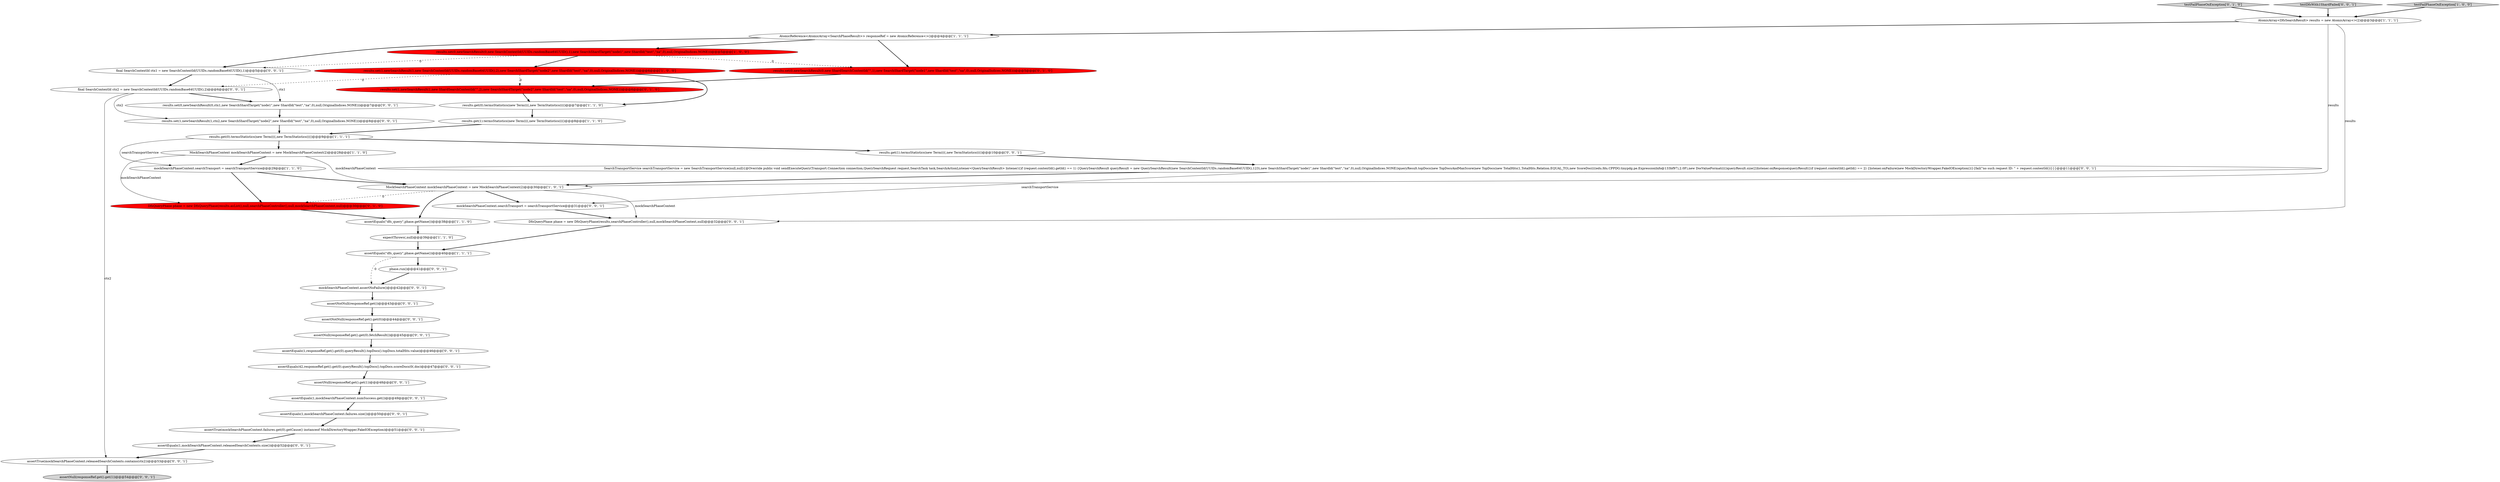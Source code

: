 digraph {
4 [style = filled, label = "results.get(1).termsStatistics(new Term((((,new TermStatistics(((()@@@8@@@['1', '1', '0']", fillcolor = white, shape = ellipse image = "AAA0AAABBB1BBB"];
14 [style = filled, label = "testFailPhaseOnException['0', '1', '0']", fillcolor = lightgray, shape = diamond image = "AAA0AAABBB2BBB"];
23 [style = filled, label = "final SearchContextId ctx2 = new SearchContextId(UUIDs.randomBase64UUID(),2)@@@6@@@['0', '0', '1']", fillcolor = white, shape = ellipse image = "AAA0AAABBB3BBB"];
35 [style = filled, label = "assertNull(responseRef.get().get(1))@@@54@@@['0', '0', '1']", fillcolor = lightgray, shape = ellipse image = "AAA0AAABBB3BBB"];
31 [style = filled, label = "assertTrue(mockSearchPhaseContext.releasedSearchContexts.contains(ctx2))@@@53@@@['0', '0', '1']", fillcolor = white, shape = ellipse image = "AAA0AAABBB3BBB"];
30 [style = filled, label = "DfsQueryPhase phase = new DfsQueryPhase(results,searchPhaseController(),null,mockSearchPhaseContext,null)@@@32@@@['0', '0', '1']", fillcolor = white, shape = ellipse image = "AAA0AAABBB3BBB"];
39 [style = filled, label = "assertNotNull(responseRef.get())@@@43@@@['0', '0', '1']", fillcolor = white, shape = ellipse image = "AAA0AAABBB3BBB"];
6 [style = filled, label = "MockSearchPhaseContext mockSearchPhaseContext = new MockSearchPhaseContext(2)@@@28@@@['1', '1', '0']", fillcolor = white, shape = ellipse image = "AAA0AAABBB1BBB"];
34 [style = filled, label = "assertTrue(mockSearchPhaseContext.failures.get(0).getCause() instanceof MockDirectoryWrapper.FakeIOException)@@@51@@@['0', '0', '1']", fillcolor = white, shape = ellipse image = "AAA0AAABBB3BBB"];
21 [style = filled, label = "testDfsWith1ShardFailed['0', '0', '1']", fillcolor = lightgray, shape = diamond image = "AAA0AAABBB3BBB"];
27 [style = filled, label = "results.set(0,newSearchResult(0,ctx1,new SearchShardTarget(\"node1\",new ShardId(\"test\",\"na\",0),null,OriginalIndices.NONE)))@@@7@@@['0', '0', '1']", fillcolor = white, shape = ellipse image = "AAA0AAABBB3BBB"];
11 [style = filled, label = "mockSearchPhaseContext.searchTransport = searchTransportService@@@29@@@['1', '1', '0']", fillcolor = white, shape = ellipse image = "AAA0AAABBB1BBB"];
29 [style = filled, label = "assertNull(responseRef.get().get(1))@@@48@@@['0', '0', '1']", fillcolor = white, shape = ellipse image = "AAA0AAABBB3BBB"];
26 [style = filled, label = "assertNotNull(responseRef.get().get(0))@@@44@@@['0', '0', '1']", fillcolor = white, shape = ellipse image = "AAA0AAABBB3BBB"];
33 [style = filled, label = "assertEquals(1,mockSearchPhaseContext.failures.size())@@@50@@@['0', '0', '1']", fillcolor = white, shape = ellipse image = "AAA0AAABBB3BBB"];
36 [style = filled, label = "mockSearchPhaseContext.searchTransport = searchTransportService@@@31@@@['0', '0', '1']", fillcolor = white, shape = ellipse image = "AAA0AAABBB3BBB"];
28 [style = filled, label = "results.get(1).termsStatistics(new Term((((,new TermStatistics(((()@@@10@@@['0', '0', '1']", fillcolor = white, shape = ellipse image = "AAA0AAABBB3BBB"];
0 [style = filled, label = "MockSearchPhaseContext mockSearchPhaseContext = new MockSearchPhaseContext(2)@@@30@@@['1', '0', '1']", fillcolor = white, shape = ellipse image = "AAA0AAABBB1BBB"];
19 [style = filled, label = "phase.run()@@@41@@@['0', '0', '1']", fillcolor = white, shape = ellipse image = "AAA0AAABBB3BBB"];
13 [style = filled, label = "results.get(0).termsStatistics(new Term((((,new TermStatistics(((()@@@7@@@['1', '1', '0']", fillcolor = white, shape = ellipse image = "AAA0AAABBB1BBB"];
32 [style = filled, label = "SearchTransportService searchTransportService = new SearchTransportService(null,null){@Override public void sendExecuteQuery(Transport.Connection connection,QuerySearchRequest request,SearchTask task,SearchActionListener<QuerySearchResult> listener){if (request.contextId().getId() == 1) {QuerySearchResult queryResult = new QuerySearchResult(new SearchContextId(UUIDs.randomBase64UUID(),123),new SearchShardTarget(\"node1\",new ShardId(\"test\",\"na\",0),null,OriginalIndices.NONE))queryResult.topDocs(new TopDocsAndMaxScore(new TopDocs(new TotalHits(1,TotalHits.Relation.EQUAL_TO),new ScoreDoc((((edu.fdu.CPPDG.tinypdg.pe.ExpressionInfo@133bf97),2.0F),new DocValueFormat(((()queryResult.size(2)listener.onResponse(queryResult)}if (request.contextId().getId() == 2) {listener.onFailure(new MockDirectoryWrapper.FakeIOException())}{fail(\"no such request ID: \" + request.contextId())}}}@@@11@@@['0', '0', '1']", fillcolor = white, shape = ellipse image = "AAA0AAABBB3BBB"];
5 [style = filled, label = "assertEquals(\"dfs_query\",phase.getName())@@@40@@@['1', '1', '1']", fillcolor = white, shape = ellipse image = "AAA0AAABBB1BBB"];
12 [style = filled, label = "assertEquals(\"dfs_query\",phase.getName())@@@38@@@['1', '1', '0']", fillcolor = white, shape = ellipse image = "AAA0AAABBB1BBB"];
38 [style = filled, label = "assertEquals(1,mockSearchPhaseContext.numSuccess.get())@@@49@@@['0', '0', '1']", fillcolor = white, shape = ellipse image = "AAA0AAABBB3BBB"];
2 [style = filled, label = "testFailPhaseOnException['1', '0', '0']", fillcolor = lightgray, shape = diamond image = "AAA0AAABBB1BBB"];
7 [style = filled, label = "results.get(0).termsStatistics(new Term((((,new TermStatistics(((()@@@9@@@['1', '1', '1']", fillcolor = white, shape = ellipse image = "AAA0AAABBB1BBB"];
1 [style = filled, label = "expectThrows(,null)@@@39@@@['1', '1', '0']", fillcolor = white, shape = ellipse image = "AAA0AAABBB1BBB"];
10 [style = filled, label = "AtomicReference<AtomicArray<SearchPhaseResult>> responseRef = new AtomicReference<>()@@@4@@@['1', '1', '1']", fillcolor = white, shape = ellipse image = "AAA0AAABBB1BBB"];
16 [style = filled, label = "results.set(0,newSearchResult(0,new ShardSearchContextId(\"\",1),new SearchShardTarget(\"node1\",new ShardId(\"test\",\"na\",0),null,OriginalIndices.NONE)))@@@5@@@['0', '1', '0']", fillcolor = red, shape = ellipse image = "AAA1AAABBB2BBB"];
22 [style = filled, label = "assertNull(responseRef.get().get(0).fetchResult())@@@45@@@['0', '0', '1']", fillcolor = white, shape = ellipse image = "AAA0AAABBB3BBB"];
24 [style = filled, label = "assertEquals(1,mockSearchPhaseContext.releasedSearchContexts.size())@@@52@@@['0', '0', '1']", fillcolor = white, shape = ellipse image = "AAA0AAABBB3BBB"];
3 [style = filled, label = "results.set(0,newSearchResult(0,new SearchContextId(UUIDs.randomBase64UUID(),1),new SearchShardTarget(\"node1\",new ShardId(\"test\",\"na\",0),null,OriginalIndices.NONE)))@@@5@@@['1', '0', '0']", fillcolor = red, shape = ellipse image = "AAA1AAABBB1BBB"];
8 [style = filled, label = "results.set(1,newSearchResult(1,new SearchContextId(UUIDs.randomBase64UUID(),2),new SearchShardTarget(\"node2\",new ShardId(\"test\",\"na\",0),null,OriginalIndices.NONE)))@@@6@@@['1', '0', '0']", fillcolor = red, shape = ellipse image = "AAA1AAABBB1BBB"];
40 [style = filled, label = "assertEquals(42,responseRef.get().get(0).queryResult().topDocs().topDocs.scoreDocs(0(.doc)@@@47@@@['0', '0', '1']", fillcolor = white, shape = ellipse image = "AAA0AAABBB3BBB"];
9 [style = filled, label = "AtomicArray<DfsSearchResult> results = new AtomicArray<>(2)@@@3@@@['1', '1', '1']", fillcolor = white, shape = ellipse image = "AAA0AAABBB1BBB"];
20 [style = filled, label = "assertEquals(1,responseRef.get().get(0).queryResult().topDocs().topDocs.totalHits.value)@@@46@@@['0', '0', '1']", fillcolor = white, shape = ellipse image = "AAA0AAABBB3BBB"];
37 [style = filled, label = "mockSearchPhaseContext.assertNoFailure()@@@42@@@['0', '0', '1']", fillcolor = white, shape = ellipse image = "AAA0AAABBB3BBB"];
25 [style = filled, label = "results.set(1,newSearchResult(1,ctx2,new SearchShardTarget(\"node2\",new ShardId(\"test\",\"na\",0),null,OriginalIndices.NONE)))@@@8@@@['0', '0', '1']", fillcolor = white, shape = ellipse image = "AAA0AAABBB3BBB"];
17 [style = filled, label = "results.set(1,newSearchResult(1,new ShardSearchContextId(\"\",2),new SearchShardTarget(\"node2\",new ShardId(\"test\",\"na\",0),null,OriginalIndices.NONE)))@@@6@@@['0', '1', '0']", fillcolor = red, shape = ellipse image = "AAA1AAABBB2BBB"];
15 [style = filled, label = "DfsQueryPhase phase = new DfsQueryPhase(results.asList(),null,searchPhaseController(),null,mockSearchPhaseContext,null)@@@30@@@['0', '1', '0']", fillcolor = red, shape = ellipse image = "AAA1AAABBB2BBB"];
18 [style = filled, label = "final SearchContextId ctx1 = new SearchContextId(UUIDs.randomBase64UUID(),1)@@@5@@@['0', '0', '1']", fillcolor = white, shape = ellipse image = "AAA0AAABBB3BBB"];
1->5 [style = bold, label=""];
10->18 [style = bold, label=""];
18->23 [style = bold, label=""];
23->27 [style = bold, label=""];
9->30 [style = solid, label="results"];
3->18 [style = dashed, label="0"];
0->12 [style = bold, label=""];
32->0 [style = bold, label=""];
8->23 [style = dashed, label="0"];
0->15 [style = dashed, label="0"];
10->3 [style = bold, label=""];
18->27 [style = solid, label="ctx1"];
5->37 [style = dashed, label="0"];
32->36 [style = solid, label="searchTransportService"];
2->9 [style = bold, label=""];
9->10 [style = bold, label=""];
16->17 [style = bold, label=""];
12->1 [style = bold, label=""];
25->7 [style = bold, label=""];
39->26 [style = bold, label=""];
4->7 [style = bold, label=""];
11->15 [style = bold, label=""];
0->36 [style = bold, label=""];
19->37 [style = bold, label=""];
28->32 [style = bold, label=""];
26->22 [style = bold, label=""];
23->25 [style = solid, label="ctx2"];
5->19 [style = bold, label=""];
36->30 [style = bold, label=""];
20->40 [style = bold, label=""];
11->0 [style = bold, label=""];
21->9 [style = bold, label=""];
34->24 [style = bold, label=""];
31->35 [style = bold, label=""];
10->16 [style = bold, label=""];
7->28 [style = bold, label=""];
22->20 [style = bold, label=""];
30->5 [style = bold, label=""];
24->31 [style = bold, label=""];
23->31 [style = solid, label="ctx2"];
6->15 [style = solid, label="mockSearchPhaseContext"];
3->8 [style = bold, label=""];
6->11 [style = bold, label=""];
7->6 [style = bold, label=""];
6->0 [style = solid, label="mockSearchPhaseContext"];
0->30 [style = solid, label="mockSearchPhaseContext"];
8->17 [style = dashed, label="0"];
14->9 [style = bold, label=""];
29->38 [style = bold, label=""];
17->13 [style = bold, label=""];
15->12 [style = bold, label=""];
7->11 [style = solid, label="searchTransportService"];
38->33 [style = bold, label=""];
33->34 [style = bold, label=""];
27->25 [style = bold, label=""];
37->39 [style = bold, label=""];
9->0 [style = solid, label="results"];
3->16 [style = dashed, label="0"];
8->13 [style = bold, label=""];
40->29 [style = bold, label=""];
13->4 [style = bold, label=""];
}
